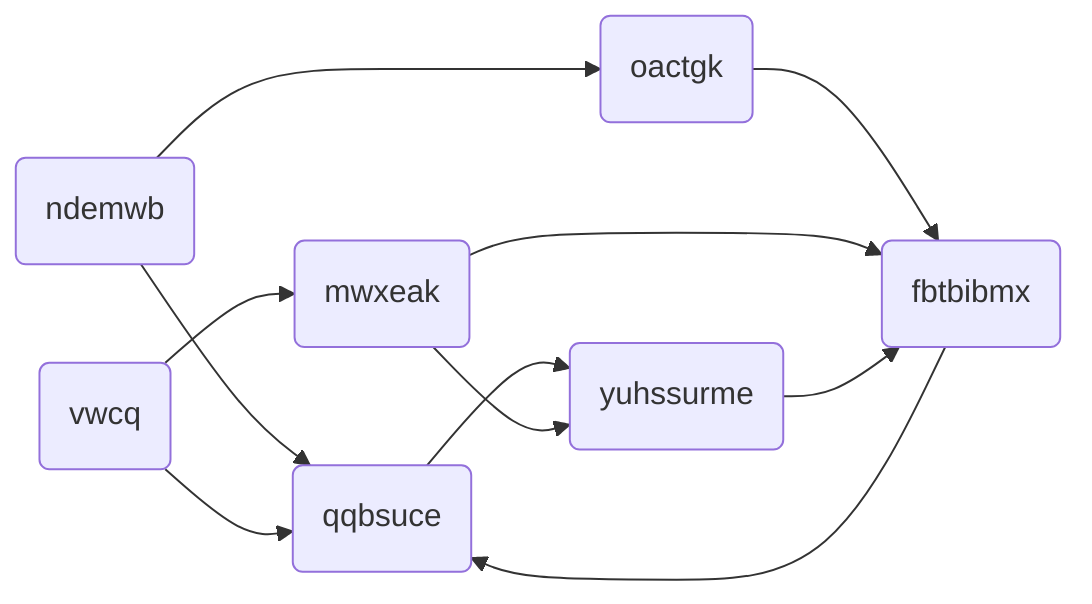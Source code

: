 flowchart LR
	A(qqbsuce)-->F(yuhssurme)
	B(ndemwb)-->D(oactgk)
	B(ndemwb)-->A(qqbsuce)
	C(vwcq)-->E(mwxeak)
	C(vwcq)-->A(qqbsuce)
	D(oactgk)-->G(fbtbibmx)
	E(mwxeak)-->G(fbtbibmx)
	E(mwxeak)-->F(yuhssurme)
	F(yuhssurme)-->G(fbtbibmx)
	G(fbtbibmx)-->A(qqbsuce)
